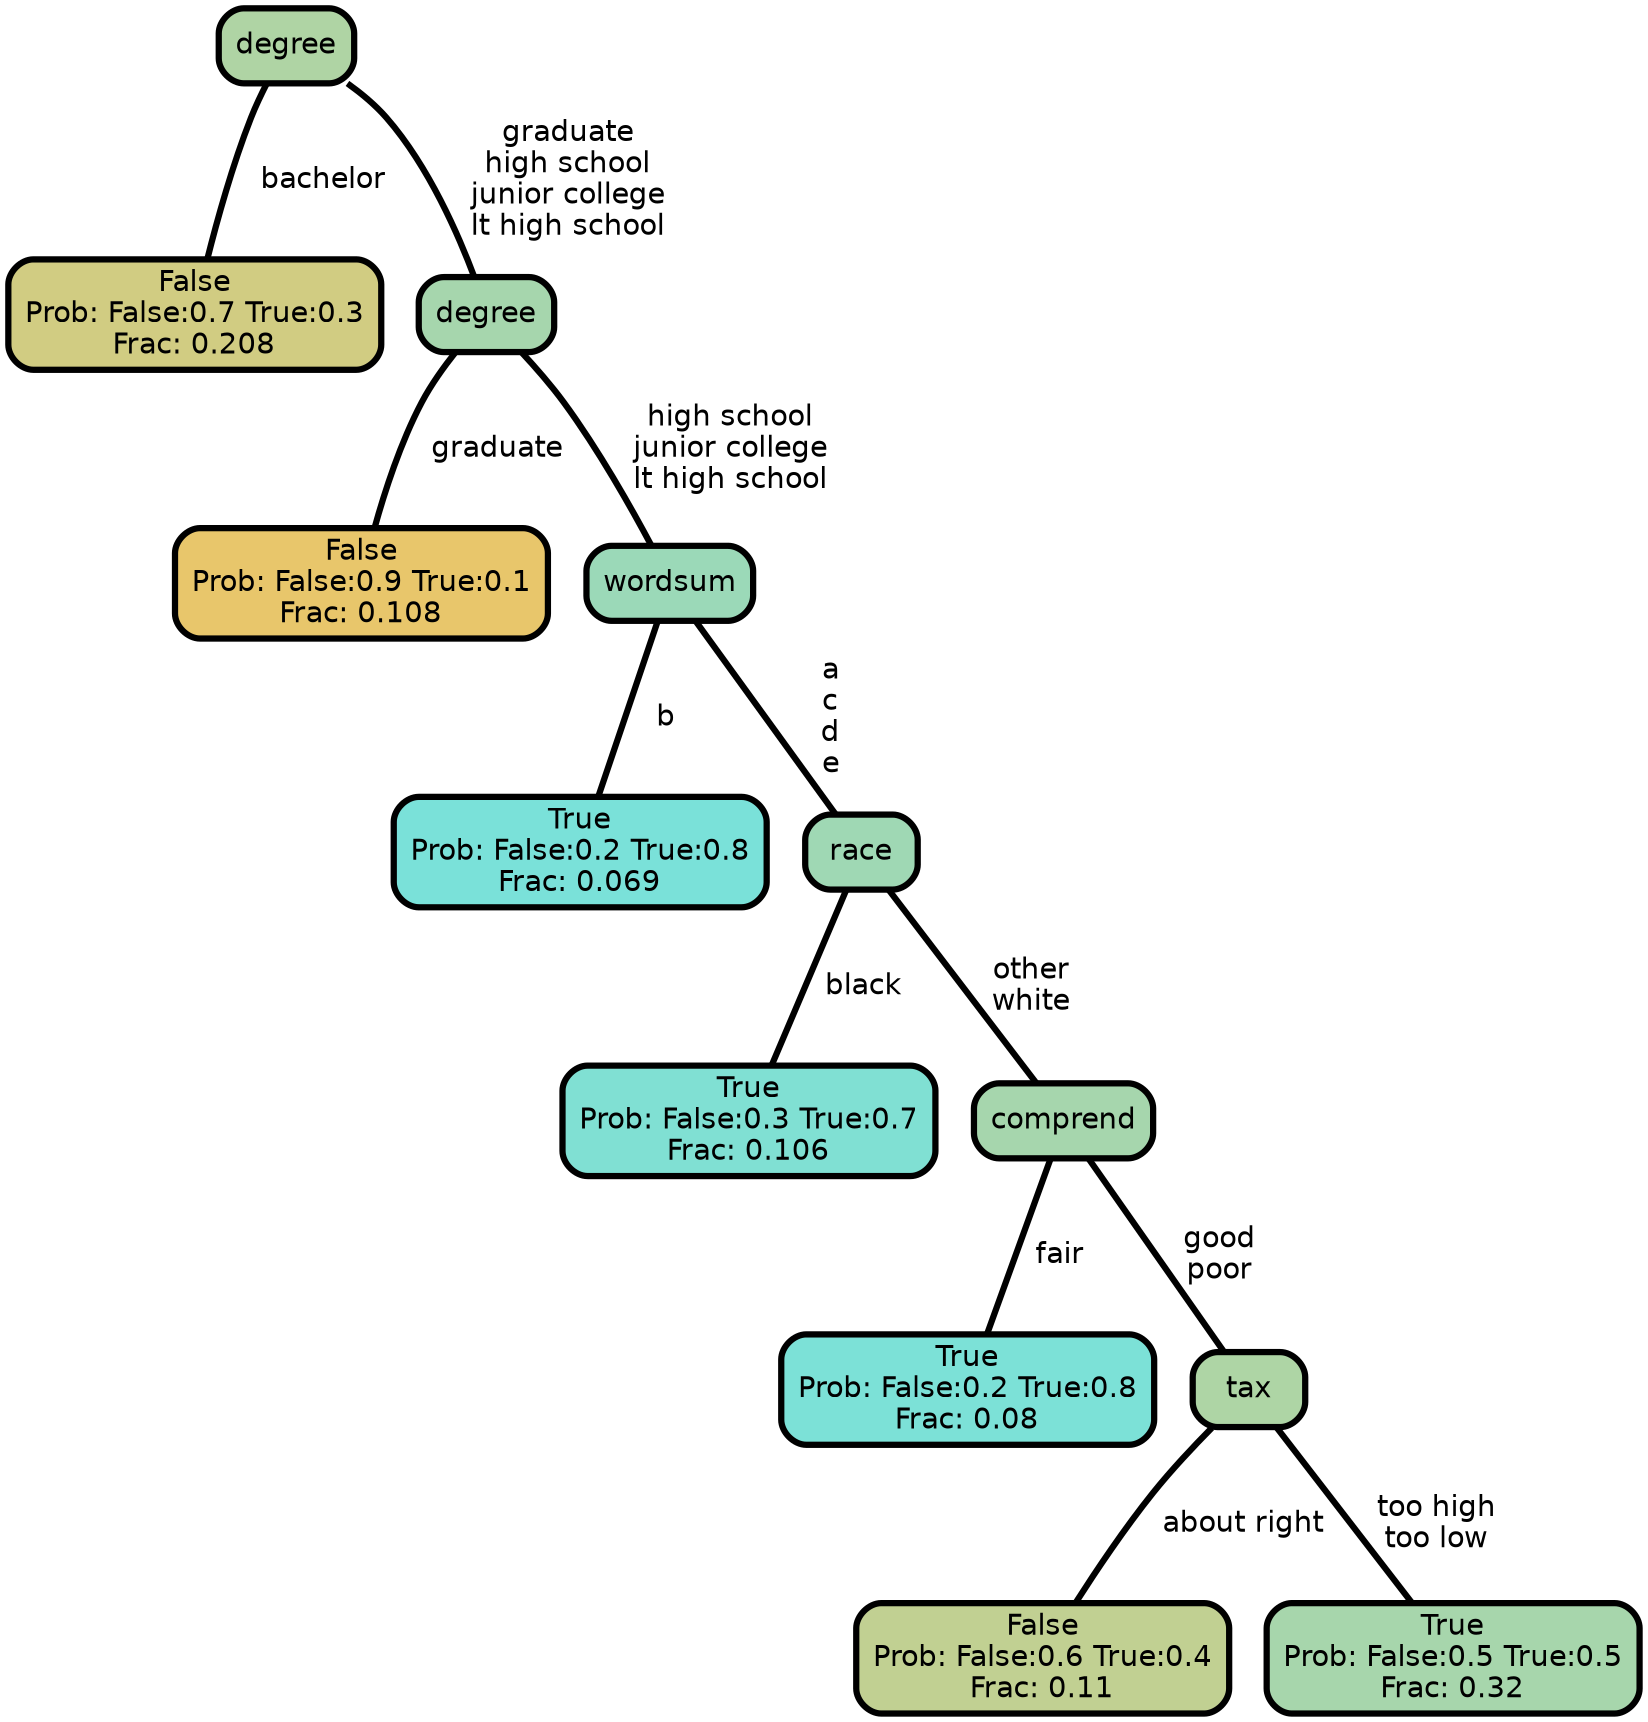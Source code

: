 graph Tree {
node [shape=box, style="filled, rounded",color="black",penwidth="3",fontcolor="black",                 fontname=helvetica] ;
graph [ranksep="0 equally", splines=straight,                 bgcolor=transparent, dpi=200] ;
edge [fontname=helvetica, color=black] ;
0 [label="False
Prob: False:0.7 True:0.3
Frac: 0.208", fillcolor="#d1cc82"] ;
1 [label="degree", fillcolor="#afd4a4"] ;
2 [label="False
Prob: False:0.9 True:0.1
Frac: 0.108", fillcolor="#e8c66b"] ;
3 [label="degree", fillcolor="#a6d6ad"] ;
4 [label="True
Prob: False:0.2 True:0.8
Frac: 0.069", fillcolor="#7ae1d9"] ;
5 [label="wordsum", fillcolor="#9bd9b8"] ;
6 [label="True
Prob: False:0.3 True:0.7
Frac: 0.106", fillcolor="#80e0d3"] ;
7 [label="race", fillcolor="#9fd8b4"] ;
8 [label="True
Prob: False:0.2 True:0.8
Frac: 0.08", fillcolor="#7ce1d7"] ;
9 [label="comprend", fillcolor="#a6d6ad"] ;
10 [label="False
Prob: False:0.6 True:0.4
Frac: 0.11", fillcolor="#c1d092"] ;
11 [label="tax", fillcolor="#aed5a5"] ;
12 [label="True
Prob: False:0.5 True:0.5
Frac: 0.32", fillcolor="#a7d6ac"] ;
1 -- 0 [label=" bachelor",penwidth=3] ;
1 -- 3 [label=" graduate\n high school\n junior college\n lt high school",penwidth=3] ;
3 -- 2 [label=" graduate",penwidth=3] ;
3 -- 5 [label=" high school\n junior college\n lt high school",penwidth=3] ;
5 -- 4 [label=" b",penwidth=3] ;
5 -- 7 [label=" a\n c\n d\n e",penwidth=3] ;
7 -- 6 [label=" black",penwidth=3] ;
7 -- 9 [label=" other\n white",penwidth=3] ;
9 -- 8 [label=" fair",penwidth=3] ;
9 -- 11 [label=" good\n poor",penwidth=3] ;
11 -- 10 [label=" about right",penwidth=3] ;
11 -- 12 [label=" too high\n too low",penwidth=3] ;
{rank = same;}}
